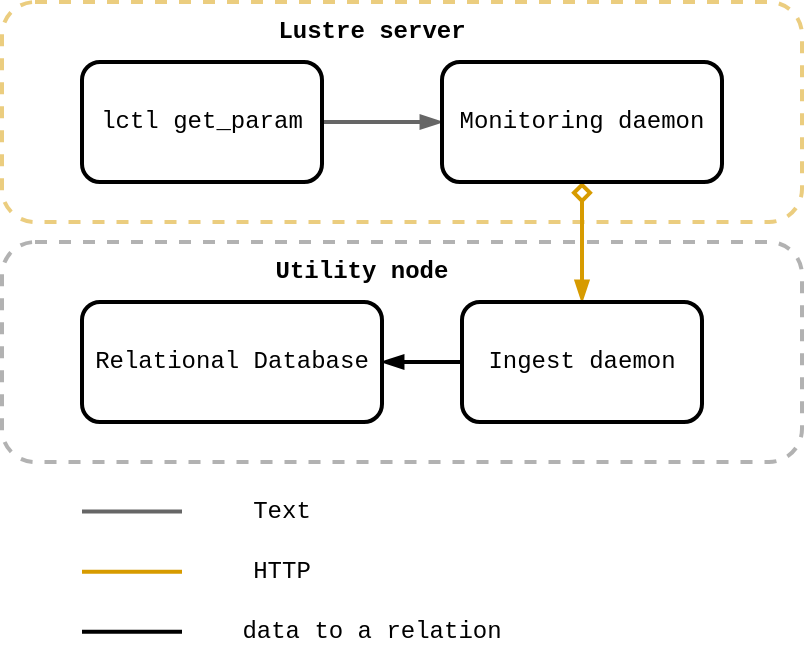 <mxfile version="20.3.0" type="device"><diagram id="nkQReMaoDUXTgwUwm7uC" name="Page-1"><mxGraphModel dx="963" dy="590" grid="1" gridSize="10" guides="1" tooltips="1" connect="1" arrows="1" fold="1" page="1" pageScale="1" pageWidth="583" pageHeight="827" math="0" shadow="0"><root><mxCell id="0"/><mxCell id="1" parent="0"/><mxCell id="PYKcylWrf3t0LSj3RDaE-15" value="" style="rounded=1;whiteSpace=wrap;html=1;strokeWidth=2;fontFamily=Courier New;fillColor=none;dashed=1;fontColor=#333333;strokeColor=#666666;opacity=50;" parent="1" vertex="1"><mxGeometry x="40" y="280" width="400" height="110" as="geometry"/></mxCell><mxCell id="PYKcylWrf3t0LSj3RDaE-14" value="" style="rounded=1;whiteSpace=wrap;html=1;strokeWidth=2;fontFamily=Courier New;fillColor=none;dashed=1;strokeColor=#d79b00;opacity=50;" parent="1" vertex="1"><mxGeometry x="40" y="160" width="400" height="110" as="geometry"/></mxCell><mxCell id="PYKcylWrf3t0LSj3RDaE-3" style="edgeStyle=orthogonalEdgeStyle;rounded=0;orthogonalLoop=1;jettySize=auto;html=1;strokeWidth=2;endArrow=blockThin;endFill=1;startArrow=diamond;startFill=0;fontFamily=Courier New;fillColor=#ffe6cc;strokeColor=#d79b00;" parent="1" source="PYKcylWrf3t0LSj3RDaE-1" target="PYKcylWrf3t0LSj3RDaE-2" edge="1"><mxGeometry relative="1" as="geometry"/></mxCell><mxCell id="PYKcylWrf3t0LSj3RDaE-9" style="edgeStyle=orthogonalEdgeStyle;rounded=0;orthogonalLoop=1;jettySize=auto;html=1;strokeWidth=2;startArrow=blockThin;startFill=1;endArrow=none;endFill=0;fontFamily=Courier New;fillColor=#f5f5f5;strokeColor=#666666;" parent="1" source="PYKcylWrf3t0LSj3RDaE-1" target="PYKcylWrf3t0LSj3RDaE-8" edge="1"><mxGeometry relative="1" as="geometry"/></mxCell><mxCell id="PYKcylWrf3t0LSj3RDaE-1" value="Monitoring daemon" style="rounded=1;whiteSpace=wrap;html=1;strokeWidth=2;fontFamily=Courier New;" parent="1" vertex="1"><mxGeometry x="260" y="190" width="140" height="60" as="geometry"/></mxCell><mxCell id="PYKcylWrf3t0LSj3RDaE-5" style="edgeStyle=orthogonalEdgeStyle;rounded=0;orthogonalLoop=1;jettySize=auto;html=1;strokeWidth=2;startArrow=none;startFill=0;endArrow=blockThin;endFill=1;fontFamily=Courier New;" parent="1" source="PYKcylWrf3t0LSj3RDaE-2" target="PYKcylWrf3t0LSj3RDaE-4" edge="1"><mxGeometry relative="1" as="geometry"/></mxCell><mxCell id="PYKcylWrf3t0LSj3RDaE-2" value="Ingest daemon" style="rounded=1;whiteSpace=wrap;html=1;strokeWidth=2;fontFamily=Courier New;" parent="1" vertex="1"><mxGeometry x="270" y="310" width="120" height="60" as="geometry"/></mxCell><mxCell id="PYKcylWrf3t0LSj3RDaE-4" value="Relational Database" style="rounded=1;whiteSpace=wrap;html=1;strokeWidth=2;fontFamily=Courier New;" parent="1" vertex="1"><mxGeometry x="80" y="310" width="150" height="60" as="geometry"/></mxCell><mxCell id="PYKcylWrf3t0LSj3RDaE-8" value="lctl get_param" style="rounded=1;whiteSpace=wrap;html=1;strokeWidth=2;fontFamily=Courier New;" parent="1" vertex="1"><mxGeometry x="80" y="190" width="120" height="60" as="geometry"/></mxCell><mxCell id="PYKcylWrf3t0LSj3RDaE-10" value="Lustre server" style="text;html=1;strokeColor=none;fillColor=none;align=center;verticalAlign=middle;whiteSpace=wrap;rounded=0;strokeWidth=2;fontFamily=Courier New;fontStyle=1" parent="1" vertex="1"><mxGeometry x="170" y="160" width="110" height="30" as="geometry"/></mxCell><mxCell id="PYKcylWrf3t0LSj3RDaE-11" value="Utility node" style="text;html=1;strokeColor=none;fillColor=none;align=center;verticalAlign=middle;whiteSpace=wrap;rounded=0;strokeWidth=2;fontFamily=Courier New;fontStyle=1" parent="1" vertex="1"><mxGeometry x="160" y="280" width="120" height="30" as="geometry"/></mxCell><mxCell id="jxFeCq0JAOHgyKUWIUpk-1" value="Text" style="text;html=1;strokeColor=none;fillColor=none;align=center;verticalAlign=middle;whiteSpace=wrap;rounded=0;fontFamily=Courier New;" parent="1" vertex="1"><mxGeometry x="140" y="400" width="80" height="30" as="geometry"/></mxCell><mxCell id="jxFeCq0JAOHgyKUWIUpk-2" value="HTTP" style="text;html=1;strokeColor=none;fillColor=none;align=center;verticalAlign=middle;whiteSpace=wrap;rounded=0;fontFamily=Courier New;" parent="1" vertex="1"><mxGeometry x="140" y="430" width="80" height="30" as="geometry"/></mxCell><mxCell id="jxFeCq0JAOHgyKUWIUpk-3" value="" style="endArrow=none;html=1;rounded=0;strokeWidth=2;fillColor=#f5f5f5;strokeColor=#666666;" parent="1" edge="1"><mxGeometry width="50" height="50" relative="1" as="geometry"><mxPoint x="80" y="414.78" as="sourcePoint"/><mxPoint x="130" y="414.78" as="targetPoint"/></mxGeometry></mxCell><mxCell id="jxFeCq0JAOHgyKUWIUpk-4" value="" style="endArrow=none;html=1;rounded=0;strokeWidth=2;fillColor=#ffe6cc;strokeColor=#d79b00;" parent="1" edge="1"><mxGeometry width="50" height="50" relative="1" as="geometry"><mxPoint x="80" y="444.86" as="sourcePoint"/><mxPoint x="130" y="444.86" as="targetPoint"/></mxGeometry></mxCell><mxCell id="jxFeCq0JAOHgyKUWIUpk-5" value="" style="endArrow=none;html=1;rounded=0;strokeWidth=2;" parent="1" edge="1"><mxGeometry width="50" height="50" relative="1" as="geometry"><mxPoint x="80" y="474.86" as="sourcePoint"/><mxPoint x="130" y="474.86" as="targetPoint"/></mxGeometry></mxCell><mxCell id="jxFeCq0JAOHgyKUWIUpk-6" value="data to a relation" style="text;html=1;strokeColor=none;fillColor=none;align=center;verticalAlign=middle;whiteSpace=wrap;rounded=0;fontFamily=Courier New;" parent="1" vertex="1"><mxGeometry x="140" y="460" width="170" height="30" as="geometry"/></mxCell></root></mxGraphModel></diagram></mxfile>